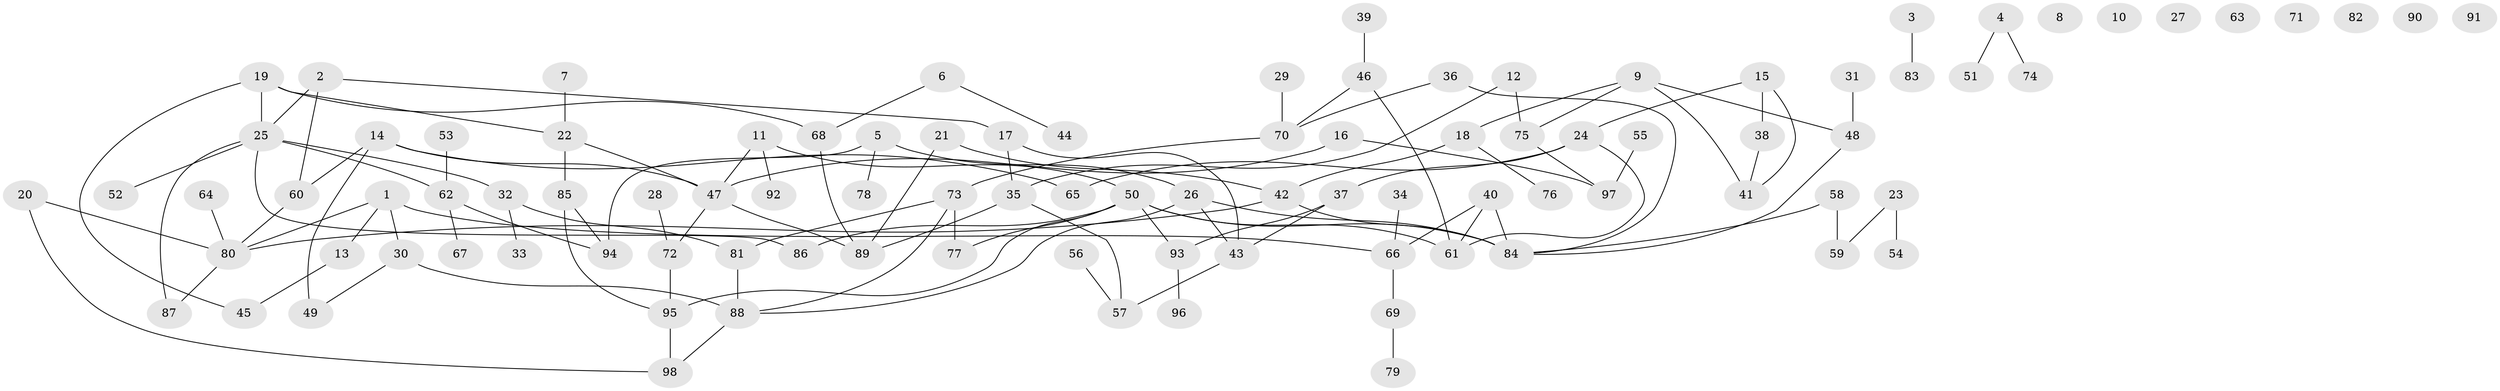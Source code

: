 // Generated by graph-tools (version 1.1) at 2025/25/03/09/25 03:25:16]
// undirected, 98 vertices, 120 edges
graph export_dot {
graph [start="1"]
  node [color=gray90,style=filled];
  1;
  2;
  3;
  4;
  5;
  6;
  7;
  8;
  9;
  10;
  11;
  12;
  13;
  14;
  15;
  16;
  17;
  18;
  19;
  20;
  21;
  22;
  23;
  24;
  25;
  26;
  27;
  28;
  29;
  30;
  31;
  32;
  33;
  34;
  35;
  36;
  37;
  38;
  39;
  40;
  41;
  42;
  43;
  44;
  45;
  46;
  47;
  48;
  49;
  50;
  51;
  52;
  53;
  54;
  55;
  56;
  57;
  58;
  59;
  60;
  61;
  62;
  63;
  64;
  65;
  66;
  67;
  68;
  69;
  70;
  71;
  72;
  73;
  74;
  75;
  76;
  77;
  78;
  79;
  80;
  81;
  82;
  83;
  84;
  85;
  86;
  87;
  88;
  89;
  90;
  91;
  92;
  93;
  94;
  95;
  96;
  97;
  98;
  1 -- 13;
  1 -- 30;
  1 -- 66;
  1 -- 80;
  2 -- 17;
  2 -- 25;
  2 -- 60;
  3 -- 83;
  4 -- 51;
  4 -- 74;
  5 -- 26;
  5 -- 78;
  5 -- 94;
  6 -- 44;
  6 -- 68;
  7 -- 22;
  9 -- 18;
  9 -- 41;
  9 -- 48;
  9 -- 75;
  11 -- 47;
  11 -- 50;
  11 -- 92;
  12 -- 35;
  12 -- 75;
  13 -- 45;
  14 -- 47;
  14 -- 49;
  14 -- 60;
  14 -- 65;
  15 -- 24;
  15 -- 38;
  15 -- 41;
  16 -- 47;
  16 -- 97;
  17 -- 35;
  17 -- 43;
  18 -- 42;
  18 -- 76;
  19 -- 22;
  19 -- 25;
  19 -- 45;
  19 -- 68;
  20 -- 80;
  20 -- 98;
  21 -- 42;
  21 -- 89;
  22 -- 47;
  22 -- 85;
  23 -- 54;
  23 -- 59;
  24 -- 37;
  24 -- 61;
  24 -- 65;
  25 -- 32;
  25 -- 52;
  25 -- 62;
  25 -- 86;
  25 -- 87;
  26 -- 43;
  26 -- 84;
  26 -- 88;
  28 -- 72;
  29 -- 70;
  30 -- 49;
  30 -- 88;
  31 -- 48;
  32 -- 33;
  32 -- 81;
  34 -- 66;
  35 -- 57;
  35 -- 89;
  36 -- 70;
  36 -- 84;
  37 -- 43;
  37 -- 93;
  38 -- 41;
  39 -- 46;
  40 -- 61;
  40 -- 66;
  40 -- 84;
  42 -- 80;
  42 -- 84;
  43 -- 57;
  46 -- 61;
  46 -- 70;
  47 -- 72;
  47 -- 89;
  48 -- 84;
  50 -- 61;
  50 -- 77;
  50 -- 84;
  50 -- 86;
  50 -- 93;
  50 -- 95;
  53 -- 62;
  55 -- 97;
  56 -- 57;
  58 -- 59;
  58 -- 84;
  60 -- 80;
  62 -- 67;
  62 -- 94;
  64 -- 80;
  66 -- 69;
  68 -- 89;
  69 -- 79;
  70 -- 73;
  72 -- 95;
  73 -- 77;
  73 -- 81;
  73 -- 88;
  75 -- 97;
  80 -- 87;
  81 -- 88;
  85 -- 94;
  85 -- 95;
  88 -- 98;
  93 -- 96;
  95 -- 98;
}
